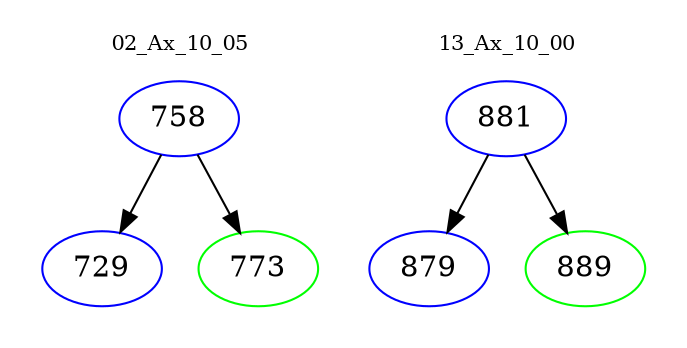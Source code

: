 digraph{
subgraph cluster_0 {
color = white
label = "02_Ax_10_05";
fontsize=10;
T0_758 [label="758", color="blue"]
T0_758 -> T0_729 [color="black"]
T0_729 [label="729", color="blue"]
T0_758 -> T0_773 [color="black"]
T0_773 [label="773", color="green"]
}
subgraph cluster_1 {
color = white
label = "13_Ax_10_00";
fontsize=10;
T1_881 [label="881", color="blue"]
T1_881 -> T1_879 [color="black"]
T1_879 [label="879", color="blue"]
T1_881 -> T1_889 [color="black"]
T1_889 [label="889", color="green"]
}
}
